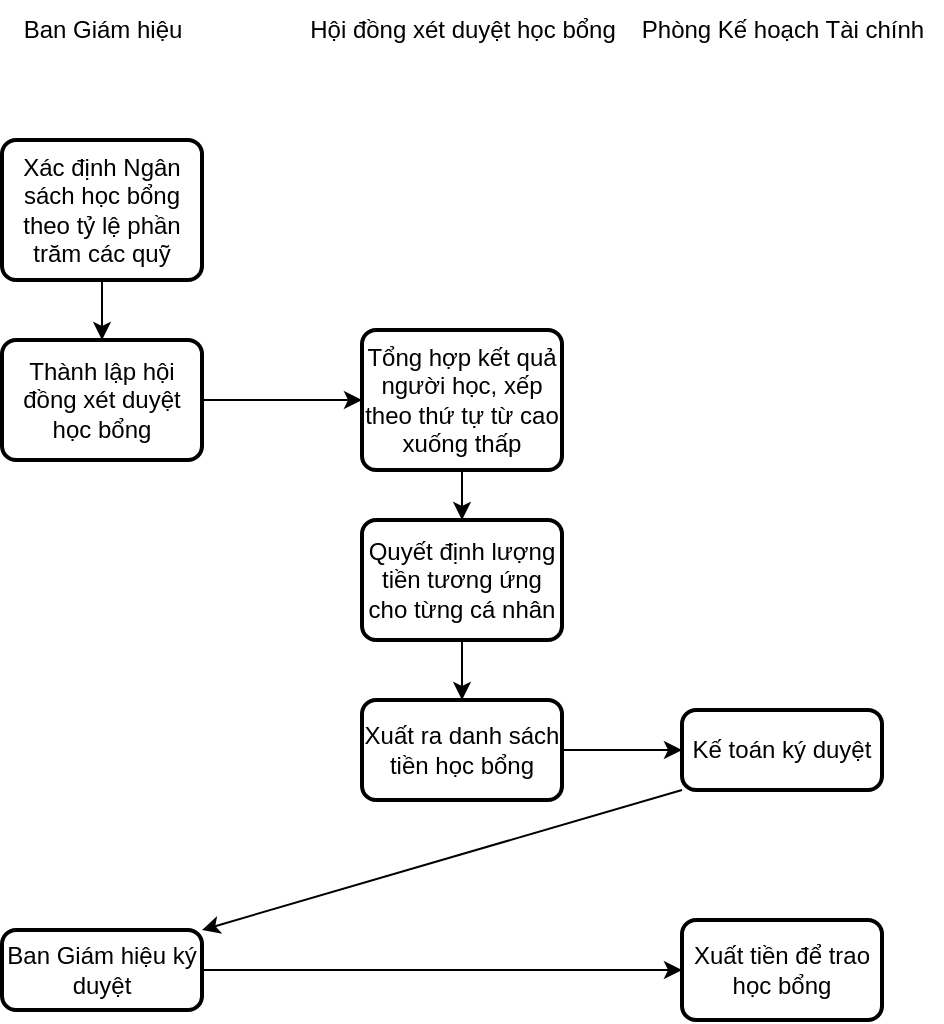 <mxfile version="24.2.0" type="github">
  <diagram name="Page-1" id="kBvX0uDrtbkzwptZ22Pw">
    <mxGraphModel dx="794" dy="446" grid="1" gridSize="10" guides="1" tooltips="1" connect="1" arrows="1" fold="1" page="1" pageScale="1" pageWidth="850" pageHeight="1100" math="0" shadow="0">
      <root>
        <mxCell id="0" />
        <mxCell id="1" parent="0" />
        <mxCell id="__DquRtsZuzyyJIzlenk-1" value="Xác định Ngân sách học bổng theo tỷ lệ phần trăm các quỹ" style="rounded=1;whiteSpace=wrap;html=1;absoluteArcSize=1;arcSize=14;strokeWidth=2;" parent="1" vertex="1">
          <mxGeometry x="180" y="320" width="100" height="70" as="geometry" />
        </mxCell>
        <mxCell id="__DquRtsZuzyyJIzlenk-2" value="Thành lập hội đồng xét duyệt học bổng" style="rounded=1;whiteSpace=wrap;html=1;absoluteArcSize=1;arcSize=14;strokeWidth=2;" parent="1" vertex="1">
          <mxGeometry x="180" y="420" width="100" height="60" as="geometry" />
        </mxCell>
        <mxCell id="__DquRtsZuzyyJIzlenk-3" value="Tổng hợp kết quả người học, xếp theo thứ tự từ cao xuống thấp" style="rounded=1;whiteSpace=wrap;html=1;absoluteArcSize=1;arcSize=14;strokeWidth=2;" parent="1" vertex="1">
          <mxGeometry x="360" y="415" width="100" height="70" as="geometry" />
        </mxCell>
        <mxCell id="V2R8KYQIioinMUOCY2qO-1" value="Quyết định lượng tiền tương ứng cho từng cá nhân" style="rounded=1;whiteSpace=wrap;html=1;absoluteArcSize=1;arcSize=14;strokeWidth=2;" vertex="1" parent="1">
          <mxGeometry x="360" y="510" width="100" height="60" as="geometry" />
        </mxCell>
        <mxCell id="V2R8KYQIioinMUOCY2qO-2" value="Xuất ra danh sách tiền học bổng" style="rounded=1;whiteSpace=wrap;html=1;absoluteArcSize=1;arcSize=14;strokeWidth=2;" vertex="1" parent="1">
          <mxGeometry x="360" y="600" width="100" height="50" as="geometry" />
        </mxCell>
        <mxCell id="V2R8KYQIioinMUOCY2qO-3" value="Kế toán ký duyệt" style="rounded=1;whiteSpace=wrap;html=1;absoluteArcSize=1;arcSize=14;strokeWidth=2;" vertex="1" parent="1">
          <mxGeometry x="520" y="605" width="100" height="40" as="geometry" />
        </mxCell>
        <mxCell id="V2R8KYQIioinMUOCY2qO-4" value="Ban Giám hiệu ký duyệt" style="rounded=1;whiteSpace=wrap;html=1;absoluteArcSize=1;arcSize=14;strokeWidth=2;" vertex="1" parent="1">
          <mxGeometry x="180" y="715" width="100" height="40" as="geometry" />
        </mxCell>
        <mxCell id="V2R8KYQIioinMUOCY2qO-5" value="Xuất tiền để trao học bổng" style="rounded=1;whiteSpace=wrap;html=1;absoluteArcSize=1;arcSize=14;strokeWidth=2;" vertex="1" parent="1">
          <mxGeometry x="520" y="710" width="100" height="50" as="geometry" />
        </mxCell>
        <mxCell id="V2R8KYQIioinMUOCY2qO-6" value="" style="endArrow=classic;html=1;rounded=0;exitX=0.5;exitY=1;exitDx=0;exitDy=0;entryX=0.5;entryY=0;entryDx=0;entryDy=0;" edge="1" parent="1" source="__DquRtsZuzyyJIzlenk-1" target="__DquRtsZuzyyJIzlenk-2">
          <mxGeometry width="50" height="50" relative="1" as="geometry">
            <mxPoint x="520" y="550" as="sourcePoint" />
            <mxPoint x="570" y="500" as="targetPoint" />
          </mxGeometry>
        </mxCell>
        <mxCell id="V2R8KYQIioinMUOCY2qO-7" value="" style="endArrow=classic;html=1;rounded=0;exitX=1;exitY=0.5;exitDx=0;exitDy=0;entryX=0;entryY=0.5;entryDx=0;entryDy=0;" edge="1" parent="1" source="__DquRtsZuzyyJIzlenk-2" target="__DquRtsZuzyyJIzlenk-3">
          <mxGeometry width="50" height="50" relative="1" as="geometry">
            <mxPoint x="520" y="550" as="sourcePoint" />
            <mxPoint x="570" y="500" as="targetPoint" />
          </mxGeometry>
        </mxCell>
        <mxCell id="V2R8KYQIioinMUOCY2qO-8" value="" style="endArrow=classic;html=1;rounded=0;exitX=0.5;exitY=1;exitDx=0;exitDy=0;entryX=0.5;entryY=0;entryDx=0;entryDy=0;" edge="1" parent="1" source="__DquRtsZuzyyJIzlenk-3" target="V2R8KYQIioinMUOCY2qO-1">
          <mxGeometry width="50" height="50" relative="1" as="geometry">
            <mxPoint x="520" y="550" as="sourcePoint" />
            <mxPoint x="570" y="500" as="targetPoint" />
          </mxGeometry>
        </mxCell>
        <mxCell id="V2R8KYQIioinMUOCY2qO-9" value="" style="endArrow=classic;html=1;rounded=0;exitX=0.5;exitY=1;exitDx=0;exitDy=0;entryX=0.5;entryY=0;entryDx=0;entryDy=0;" edge="1" parent="1" source="V2R8KYQIioinMUOCY2qO-1" target="V2R8KYQIioinMUOCY2qO-2">
          <mxGeometry width="50" height="50" relative="1" as="geometry">
            <mxPoint x="520" y="550" as="sourcePoint" />
            <mxPoint x="570" y="500" as="targetPoint" />
          </mxGeometry>
        </mxCell>
        <mxCell id="V2R8KYQIioinMUOCY2qO-10" value="" style="endArrow=classic;html=1;rounded=0;exitX=1;exitY=0.5;exitDx=0;exitDy=0;entryX=0;entryY=0.5;entryDx=0;entryDy=0;" edge="1" parent="1" source="V2R8KYQIioinMUOCY2qO-2" target="V2R8KYQIioinMUOCY2qO-3">
          <mxGeometry width="50" height="50" relative="1" as="geometry">
            <mxPoint x="520" y="550" as="sourcePoint" />
            <mxPoint x="570" y="500" as="targetPoint" />
          </mxGeometry>
        </mxCell>
        <mxCell id="V2R8KYQIioinMUOCY2qO-11" value="" style="endArrow=classic;html=1;rounded=0;exitX=0;exitY=1;exitDx=0;exitDy=0;entryX=1;entryY=0;entryDx=0;entryDy=0;" edge="1" parent="1" source="V2R8KYQIioinMUOCY2qO-3" target="V2R8KYQIioinMUOCY2qO-4">
          <mxGeometry width="50" height="50" relative="1" as="geometry">
            <mxPoint x="520" y="550" as="sourcePoint" />
            <mxPoint x="570" y="500" as="targetPoint" />
          </mxGeometry>
        </mxCell>
        <mxCell id="V2R8KYQIioinMUOCY2qO-12" value="" style="endArrow=classic;html=1;rounded=0;exitX=1;exitY=0.5;exitDx=0;exitDy=0;entryX=0;entryY=0.5;entryDx=0;entryDy=0;" edge="1" parent="1" source="V2R8KYQIioinMUOCY2qO-4" target="V2R8KYQIioinMUOCY2qO-5">
          <mxGeometry width="50" height="50" relative="1" as="geometry">
            <mxPoint x="520" y="610" as="sourcePoint" />
            <mxPoint x="570" y="560" as="targetPoint" />
          </mxGeometry>
        </mxCell>
        <mxCell id="V2R8KYQIioinMUOCY2qO-13" value="Ban Giám hiệu" style="text;html=1;align=center;verticalAlign=middle;resizable=0;points=[];autosize=1;strokeColor=none;fillColor=none;" vertex="1" parent="1">
          <mxGeometry x="180" y="250" width="100" height="30" as="geometry" />
        </mxCell>
        <mxCell id="V2R8KYQIioinMUOCY2qO-14" value="Hội đồng xét duyệt học bổng" style="text;html=1;align=center;verticalAlign=middle;resizable=0;points=[];autosize=1;strokeColor=none;fillColor=none;" vertex="1" parent="1">
          <mxGeometry x="320" y="250" width="180" height="30" as="geometry" />
        </mxCell>
        <mxCell id="V2R8KYQIioinMUOCY2qO-15" value="Phòng Kế hoạch Tài chính" style="text;html=1;align=center;verticalAlign=middle;resizable=0;points=[];autosize=1;strokeColor=none;fillColor=none;" vertex="1" parent="1">
          <mxGeometry x="490" y="250" width="160" height="30" as="geometry" />
        </mxCell>
      </root>
    </mxGraphModel>
  </diagram>
</mxfile>
